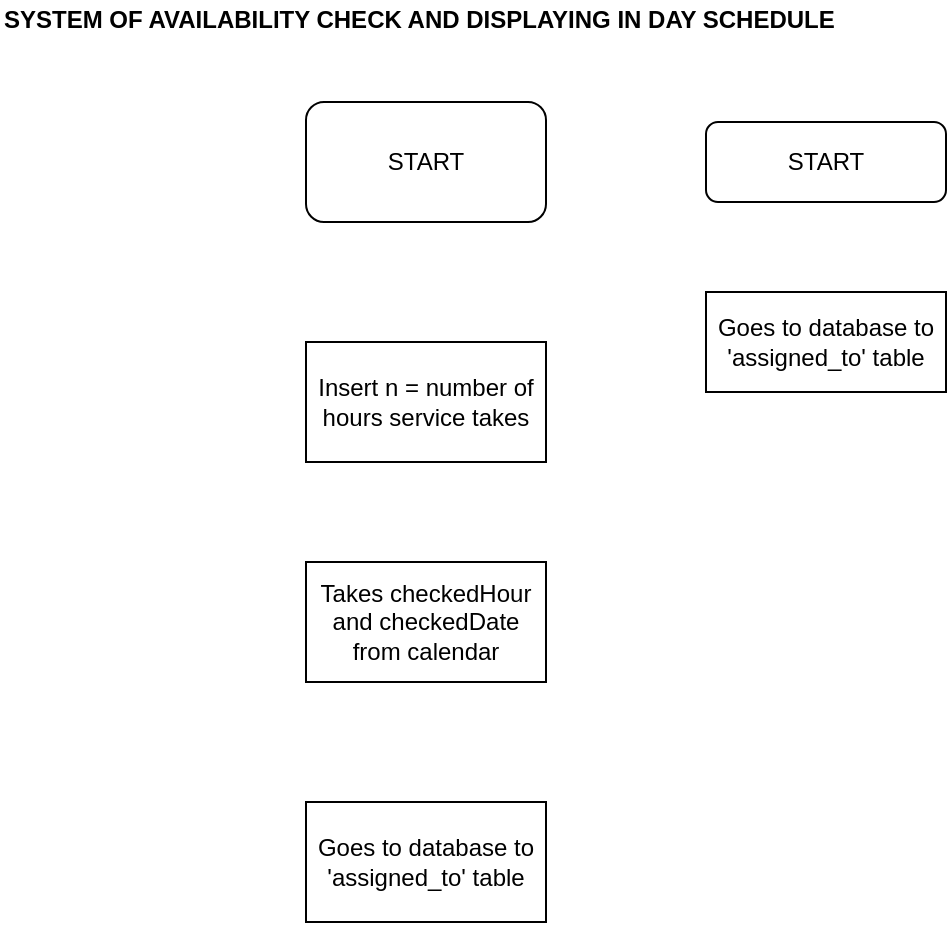 <mxfile version="10.6.3" type="github"><diagram id="tydfOXy4kpID_CfSQPtc" name="Page-1"><mxGraphModel dx="1182" dy="617" grid="1" gridSize="10" guides="1" tooltips="1" connect="1" arrows="1" fold="1" page="1" pageScale="1" pageWidth="1500" pageHeight="1400" math="0" shadow="0"><root><mxCell id="0"/><mxCell id="1" parent="0"/><mxCell id="x2nA7o0y6gq5V2AK4fix-1" value="&lt;b&gt;SYSTEM OF AVAILABILITY CHECK AND DISPLAYING IN DAY SCHEDULE&lt;/b&gt;" style="text;html=1;resizable=0;points=[];autosize=1;align=left;verticalAlign=top;spacingTop=-4;" parent="1" vertex="1"><mxGeometry x="47" y="19" width="450" height="20" as="geometry"/></mxCell><mxCell id="MTg8q3lNBhcGAJZG3P0P-1" value="START" style="rounded=1;whiteSpace=wrap;html=1;" vertex="1" parent="1"><mxGeometry x="200" y="70" width="120" height="60" as="geometry"/></mxCell><mxCell id="MTg8q3lNBhcGAJZG3P0P-2" value="Insert n = number of hours service takes" style="rounded=0;whiteSpace=wrap;html=1;" vertex="1" parent="1"><mxGeometry x="200" y="190" width="120" height="60" as="geometry"/></mxCell><mxCell id="MTg8q3lNBhcGAJZG3P0P-3" value="Takes checkedHour and checkedDate from calendar" style="rounded=0;whiteSpace=wrap;html=1;" vertex="1" parent="1"><mxGeometry x="200" y="300" width="120" height="60" as="geometry"/></mxCell><mxCell id="MTg8q3lNBhcGAJZG3P0P-4" value="Goes to database to 'assigned_to' table" style="rounded=0;whiteSpace=wrap;html=1;" vertex="1" parent="1"><mxGeometry x="200" y="420" width="120" height="60" as="geometry"/></mxCell><mxCell id="MTg8q3lNBhcGAJZG3P0P-6" value="Goes to database to 'assigned_to' table" style="rounded=0;whiteSpace=wrap;html=1;" vertex="1" parent="1"><mxGeometry x="400" y="165" width="120" height="50" as="geometry"/></mxCell><mxCell id="MTg8q3lNBhcGAJZG3P0P-7" value="START" style="rounded=1;whiteSpace=wrap;html=1;" vertex="1" parent="1"><mxGeometry x="400" y="80" width="120" height="40" as="geometry"/></mxCell></root></mxGraphModel></diagram></mxfile>